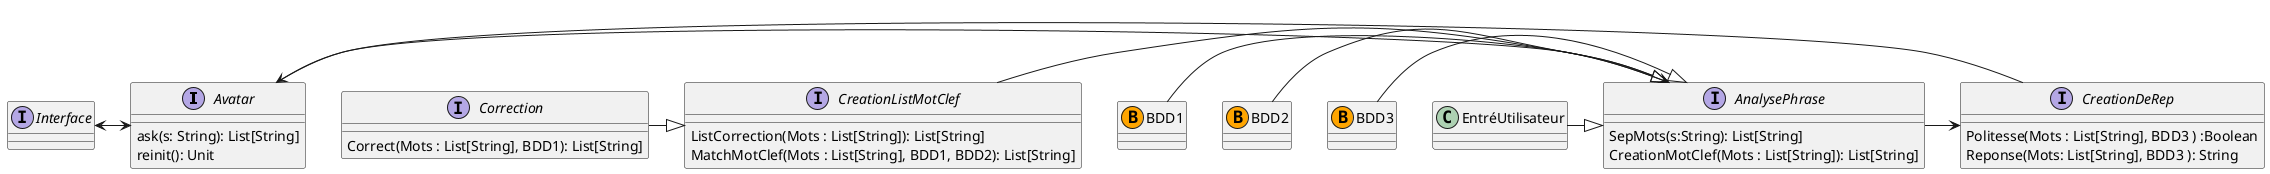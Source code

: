 
@startuml Avatar
interface Avatar{
    ask(s: String): List[String]
    reinit(): Unit
}
interface CreationListMotClef{
    ListCorrection(Mots : List[String]): List[String]
    MatchMotClef(Mots : List[String], BDD1, BDD2): List[String]
}
interface AnalysePhrase{
    SepMots(s:String): List[String]
    CreationMotClef(Mots : List[String]): List[String]
}
interface CreationDeRep{
    Politesse(Mots : List[String], BDD3 ) :Boolean
    Reponse(Mots: List[String], BDD3 ): String
}
interface Correction{
    Correct(Mots : List[String], BDD1): List[String]
}
interface Interface{
    
}

Interface <-> Avatar
Avatar -> AnalysePhrase
AnalysePhrase -> CreationDeRep
CreationDeRep -> Avatar
Correction -|> CreationListMotClef




class BDD1 <<(B,Orange)>>
class BDD2 <<(B,Orange)>>
class BDD3 <<(B,Orange)>>
CreationListMotClef -> AnalysePhrase
BDD1 -|> AnalysePhrase
BDD2 -|> AnalysePhrase
BDD3 -|> AnalysePhrase

EntréUtilisateur -|> AnalysePhrase

@enduml